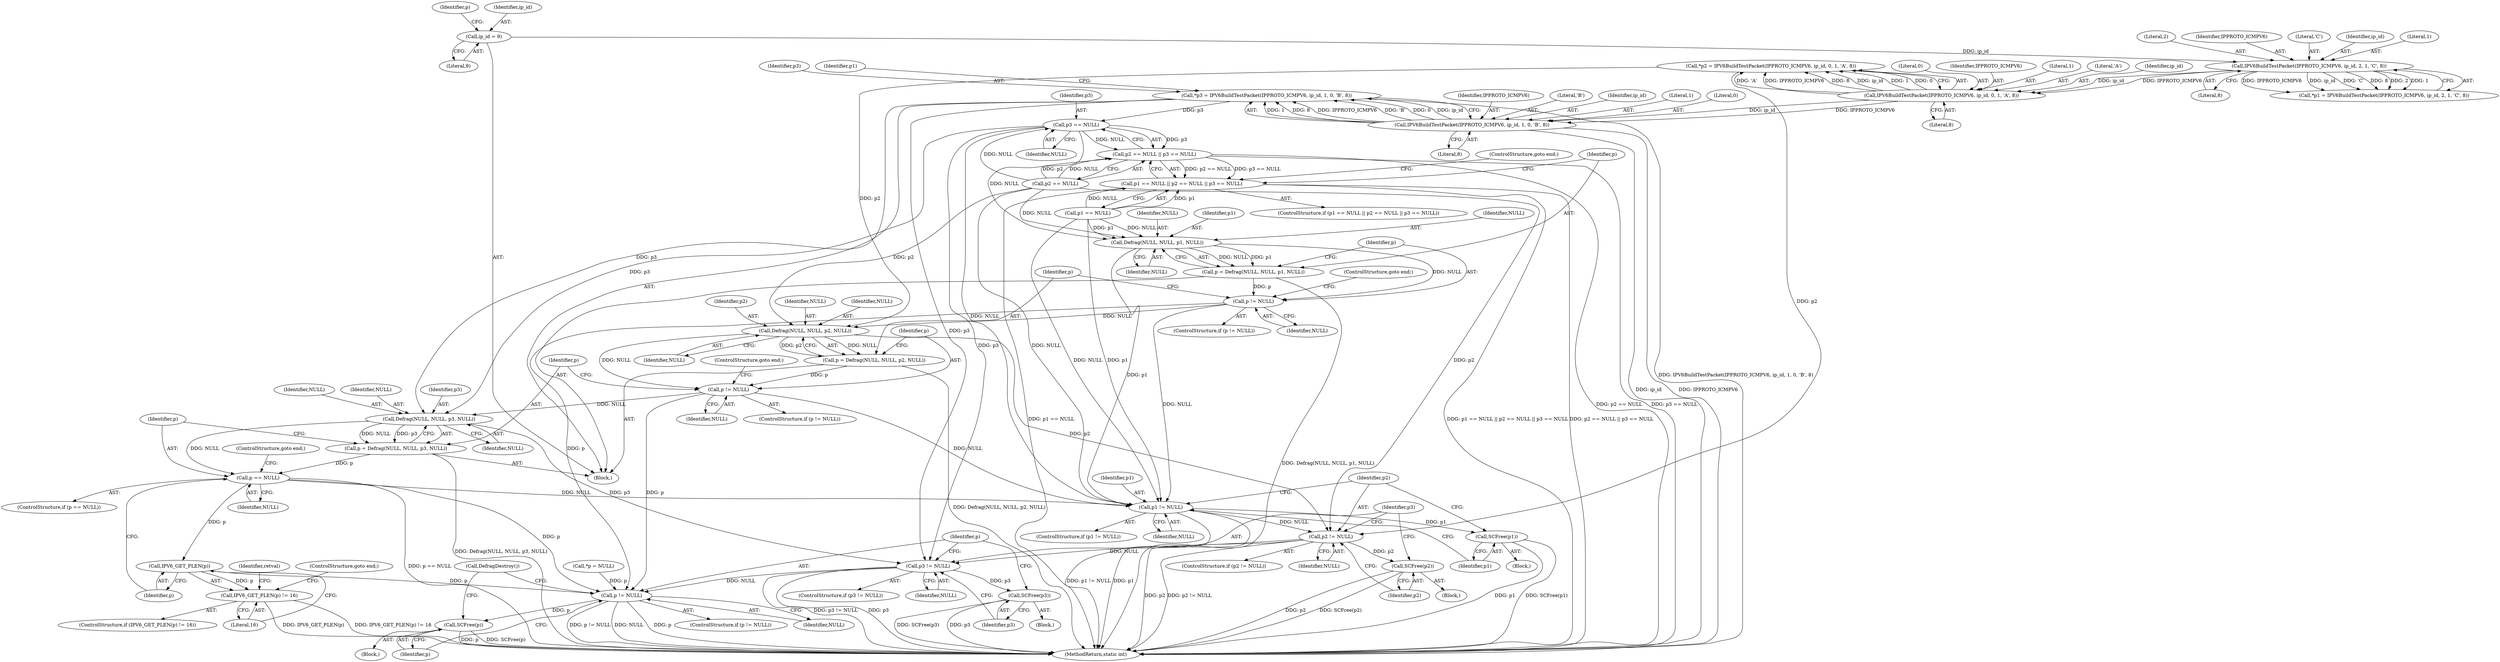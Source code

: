 digraph "0_suricata_4a04f814b15762eb446a5ead4d69d021512df6f8_6@pointer" {
"1000139" [label="(Call,*p3 = IPV6BuildTestPacket(IPPROTO_ICMPV6, ip_id, 1, 0, 'B', 8))"];
"1000141" [label="(Call,IPV6BuildTestPacket(IPPROTO_ICMPV6, ip_id, 1, 0, 'B', 8))"];
"1000131" [label="(Call,IPV6BuildTestPacket(IPPROTO_ICMPV6, ip_id, 0, 1, 'A', 8))"];
"1000121" [label="(Call,IPV6BuildTestPacket(IPPROTO_ICMPV6, ip_id, 2, 1, 'C', 8))"];
"1000110" [label="(Call,ip_id = 9)"];
"1000157" [label="(Call,p3 == NULL)"];
"1000153" [label="(Call,p2 == NULL || p3 == NULL)"];
"1000149" [label="(Call,p1 == NULL || p2 == NULL || p3 == NULL)"];
"1000164" [label="(Call,Defrag(NULL, NULL, p1, NULL))"];
"1000162" [label="(Call,p = Defrag(NULL, NULL, p1, NULL))"];
"1000170" [label="(Call,p != NULL)"];
"1000177" [label="(Call,Defrag(NULL, NULL, p2, NULL))"];
"1000175" [label="(Call,p = Defrag(NULL, NULL, p2, NULL))"];
"1000183" [label="(Call,p != NULL)"];
"1000190" [label="(Call,Defrag(NULL, NULL, p3, NULL))"];
"1000188" [label="(Call,p = Defrag(NULL, NULL, p3, NULL))"];
"1000196" [label="(Call,p == NULL)"];
"1000203" [label="(Call,IPV6_GET_PLEN(p))"];
"1000202" [label="(Call,IPV6_GET_PLEN(p) != 16)"];
"1000234" [label="(Call,p != NULL)"];
"1000238" [label="(Call,SCFree(p))"];
"1000213" [label="(Call,p1 != NULL)"];
"1000217" [label="(Call,SCFree(p1))"];
"1000220" [label="(Call,p2 != NULL)"];
"1000224" [label="(Call,SCFree(p2))"];
"1000227" [label="(Call,p3 != NULL)"];
"1000231" [label="(Call,SCFree(p3))"];
"1000227" [label="(Call,p3 != NULL)"];
"1000171" [label="(Identifier,p)"];
"1000141" [label="(Call,IPV6BuildTestPacket(IPPROTO_ICMPV6, ip_id, 1, 0, 'B', 8))"];
"1000162" [label="(Call,p = Defrag(NULL, NULL, p1, NULL))"];
"1000193" [label="(Identifier,p3)"];
"1000202" [label="(Call,IPV6_GET_PLEN(p) != 16)"];
"1000129" [label="(Call,*p2 = IPV6BuildTestPacket(IPPROTO_ICMPV6, ip_id, 0, 1, 'A', 8))"];
"1000184" [label="(Identifier,p)"];
"1000165" [label="(Identifier,NULL)"];
"1000233" [label="(ControlStructure,if (p != NULL))"];
"1000243" [label="(MethodReturn,static int)"];
"1000194" [label="(Identifier,NULL)"];
"1000157" [label="(Call,p3 == NULL)"];
"1000212" [label="(ControlStructure,if (p1 != NULL))"];
"1000218" [label="(Identifier,p1)"];
"1000223" [label="(Block,)"];
"1000139" [label="(Call,*p3 = IPV6BuildTestPacket(IPPROTO_ICMPV6, ip_id, 1, 0, 'B', 8))"];
"1000159" [label="(Identifier,NULL)"];
"1000188" [label="(Call,p = Defrag(NULL, NULL, p3, NULL))"];
"1000221" [label="(Identifier,p2)"];
"1000187" [label="(ControlStructure,goto end;)"];
"1000200" [label="(ControlStructure,goto end;)"];
"1000183" [label="(Call,p != NULL)"];
"1000225" [label="(Identifier,p2)"];
"1000140" [label="(Identifier,p3)"];
"1000154" [label="(Call,p2 == NULL)"];
"1000172" [label="(Identifier,NULL)"];
"1000215" [label="(Identifier,NULL)"];
"1000203" [label="(Call,IPV6_GET_PLEN(p))"];
"1000181" [label="(Identifier,NULL)"];
"1000168" [label="(Identifier,NULL)"];
"1000217" [label="(Call,SCFree(p1))"];
"1000174" [label="(ControlStructure,goto end;)"];
"1000204" [label="(Identifier,p)"];
"1000137" [label="(Literal,8)"];
"1000234" [label="(Call,p != NULL)"];
"1000124" [label="(Literal,2)"];
"1000214" [label="(Identifier,p1)"];
"1000176" [label="(Identifier,p)"];
"1000147" [label="(Literal,8)"];
"1000146" [label="(Literal,'B')"];
"1000198" [label="(Identifier,NULL)"];
"1000213" [label="(Call,p1 != NULL)"];
"1000122" [label="(Identifier,IPPROTO_ICMPV6)"];
"1000224" [label="(Call,SCFree(p2))"];
"1000127" [label="(Literal,8)"];
"1000175" [label="(Call,p = Defrag(NULL, NULL, p2, NULL))"];
"1000178" [label="(Identifier,NULL)"];
"1000228" [label="(Identifier,p3)"];
"1000170" [label="(Call,p != NULL)"];
"1000161" [label="(ControlStructure,goto end;)"];
"1000143" [label="(Identifier,ip_id)"];
"1000115" [label="(Identifier,p)"];
"1000166" [label="(Identifier,NULL)"];
"1000222" [label="(Identifier,NULL)"];
"1000134" [label="(Literal,0)"];
"1000169" [label="(ControlStructure,if (p != NULL))"];
"1000240" [label="(Call,DefragDestroy())"];
"1000236" [label="(Identifier,NULL)"];
"1000235" [label="(Identifier,p)"];
"1000196" [label="(Call,p == NULL)"];
"1000144" [label="(Literal,1)"];
"1000150" [label="(Call,p1 == NULL)"];
"1000151" [label="(Identifier,p1)"];
"1000126" [label="(Literal,'C')"];
"1000153" [label="(Call,p2 == NULL || p3 == NULL)"];
"1000219" [label="(ControlStructure,if (p2 != NULL))"];
"1000164" [label="(Call,Defrag(NULL, NULL, p1, NULL))"];
"1000229" [label="(Identifier,NULL)"];
"1000177" [label="(Call,Defrag(NULL, NULL, p2, NULL))"];
"1000192" [label="(Identifier,NULL)"];
"1000195" [label="(ControlStructure,if (p == NULL))"];
"1000231" [label="(Call,SCFree(p3))"];
"1000112" [label="(Literal,9)"];
"1000182" [label="(ControlStructure,if (p != NULL))"];
"1000131" [label="(Call,IPV6BuildTestPacket(IPPROTO_ICMPV6, ip_id, 0, 1, 'A', 8))"];
"1000132" [label="(Identifier,IPPROTO_ICMPV6)"];
"1000104" [label="(Block,)"];
"1000148" [label="(ControlStructure,if (p1 == NULL || p2 == NULL || p3 == NULL))"];
"1000123" [label="(Identifier,ip_id)"];
"1000179" [label="(Identifier,NULL)"];
"1000111" [label="(Identifier,ip_id)"];
"1000237" [label="(Block,)"];
"1000209" [label="(Identifier,retval)"];
"1000226" [label="(ControlStructure,if (p3 != NULL))"];
"1000145" [label="(Literal,0)"];
"1000142" [label="(Identifier,IPPROTO_ICMPV6)"];
"1000135" [label="(Literal,1)"];
"1000205" [label="(Literal,16)"];
"1000207" [label="(ControlStructure,goto end;)"];
"1000185" [label="(Identifier,NULL)"];
"1000238" [label="(Call,SCFree(p))"];
"1000149" [label="(Call,p1 == NULL || p2 == NULL || p3 == NULL)"];
"1000121" [label="(Call,IPV6BuildTestPacket(IPPROTO_ICMPV6, ip_id, 2, 1, 'C', 8))"];
"1000201" [label="(ControlStructure,if (IPV6_GET_PLEN(p) != 16))"];
"1000167" [label="(Identifier,p1)"];
"1000197" [label="(Identifier,p)"];
"1000180" [label="(Identifier,p2)"];
"1000189" [label="(Identifier,p)"];
"1000232" [label="(Identifier,p3)"];
"1000119" [label="(Call,*p1 = IPV6BuildTestPacket(IPPROTO_ICMPV6, ip_id, 2, 1, 'C', 8))"];
"1000216" [label="(Block,)"];
"1000125" [label="(Literal,1)"];
"1000114" [label="(Call,*p = NULL)"];
"1000163" [label="(Identifier,p)"];
"1000190" [label="(Call,Defrag(NULL, NULL, p3, NULL))"];
"1000136" [label="(Literal,'A')"];
"1000191" [label="(Identifier,NULL)"];
"1000133" [label="(Identifier,ip_id)"];
"1000158" [label="(Identifier,p3)"];
"1000220" [label="(Call,p2 != NULL)"];
"1000230" [label="(Block,)"];
"1000239" [label="(Identifier,p)"];
"1000110" [label="(Call,ip_id = 9)"];
"1000139" -> "1000104"  [label="AST: "];
"1000139" -> "1000141"  [label="CFG: "];
"1000140" -> "1000139"  [label="AST: "];
"1000141" -> "1000139"  [label="AST: "];
"1000151" -> "1000139"  [label="CFG: "];
"1000139" -> "1000243"  [label="DDG: IPV6BuildTestPacket(IPPROTO_ICMPV6, ip_id, 1, 0, 'B', 8)"];
"1000141" -> "1000139"  [label="DDG: 1"];
"1000141" -> "1000139"  [label="DDG: 8"];
"1000141" -> "1000139"  [label="DDG: IPPROTO_ICMPV6"];
"1000141" -> "1000139"  [label="DDG: 'B'"];
"1000141" -> "1000139"  [label="DDG: 0"];
"1000141" -> "1000139"  [label="DDG: ip_id"];
"1000139" -> "1000157"  [label="DDG: p3"];
"1000139" -> "1000190"  [label="DDG: p3"];
"1000139" -> "1000227"  [label="DDG: p3"];
"1000141" -> "1000147"  [label="CFG: "];
"1000142" -> "1000141"  [label="AST: "];
"1000143" -> "1000141"  [label="AST: "];
"1000144" -> "1000141"  [label="AST: "];
"1000145" -> "1000141"  [label="AST: "];
"1000146" -> "1000141"  [label="AST: "];
"1000147" -> "1000141"  [label="AST: "];
"1000141" -> "1000243"  [label="DDG: IPPROTO_ICMPV6"];
"1000141" -> "1000243"  [label="DDG: ip_id"];
"1000131" -> "1000141"  [label="DDG: IPPROTO_ICMPV6"];
"1000131" -> "1000141"  [label="DDG: ip_id"];
"1000131" -> "1000129"  [label="AST: "];
"1000131" -> "1000137"  [label="CFG: "];
"1000132" -> "1000131"  [label="AST: "];
"1000133" -> "1000131"  [label="AST: "];
"1000134" -> "1000131"  [label="AST: "];
"1000135" -> "1000131"  [label="AST: "];
"1000136" -> "1000131"  [label="AST: "];
"1000137" -> "1000131"  [label="AST: "];
"1000129" -> "1000131"  [label="CFG: "];
"1000131" -> "1000129"  [label="DDG: 'A'"];
"1000131" -> "1000129"  [label="DDG: IPPROTO_ICMPV6"];
"1000131" -> "1000129"  [label="DDG: 8"];
"1000131" -> "1000129"  [label="DDG: ip_id"];
"1000131" -> "1000129"  [label="DDG: 1"];
"1000131" -> "1000129"  [label="DDG: 0"];
"1000121" -> "1000131"  [label="DDG: IPPROTO_ICMPV6"];
"1000121" -> "1000131"  [label="DDG: ip_id"];
"1000121" -> "1000119"  [label="AST: "];
"1000121" -> "1000127"  [label="CFG: "];
"1000122" -> "1000121"  [label="AST: "];
"1000123" -> "1000121"  [label="AST: "];
"1000124" -> "1000121"  [label="AST: "];
"1000125" -> "1000121"  [label="AST: "];
"1000126" -> "1000121"  [label="AST: "];
"1000127" -> "1000121"  [label="AST: "];
"1000119" -> "1000121"  [label="CFG: "];
"1000121" -> "1000119"  [label="DDG: IPPROTO_ICMPV6"];
"1000121" -> "1000119"  [label="DDG: ip_id"];
"1000121" -> "1000119"  [label="DDG: 'C'"];
"1000121" -> "1000119"  [label="DDG: 8"];
"1000121" -> "1000119"  [label="DDG: 2"];
"1000121" -> "1000119"  [label="DDG: 1"];
"1000110" -> "1000121"  [label="DDG: ip_id"];
"1000110" -> "1000104"  [label="AST: "];
"1000110" -> "1000112"  [label="CFG: "];
"1000111" -> "1000110"  [label="AST: "];
"1000112" -> "1000110"  [label="AST: "];
"1000115" -> "1000110"  [label="CFG: "];
"1000157" -> "1000153"  [label="AST: "];
"1000157" -> "1000159"  [label="CFG: "];
"1000158" -> "1000157"  [label="AST: "];
"1000159" -> "1000157"  [label="AST: "];
"1000153" -> "1000157"  [label="CFG: "];
"1000157" -> "1000153"  [label="DDG: p3"];
"1000157" -> "1000153"  [label="DDG: NULL"];
"1000154" -> "1000157"  [label="DDG: NULL"];
"1000157" -> "1000164"  [label="DDG: NULL"];
"1000157" -> "1000190"  [label="DDG: p3"];
"1000157" -> "1000213"  [label="DDG: NULL"];
"1000157" -> "1000227"  [label="DDG: p3"];
"1000153" -> "1000149"  [label="AST: "];
"1000153" -> "1000154"  [label="CFG: "];
"1000154" -> "1000153"  [label="AST: "];
"1000149" -> "1000153"  [label="CFG: "];
"1000153" -> "1000243"  [label="DDG: p3 == NULL"];
"1000153" -> "1000243"  [label="DDG: p2 == NULL"];
"1000153" -> "1000149"  [label="DDG: p2 == NULL"];
"1000153" -> "1000149"  [label="DDG: p3 == NULL"];
"1000154" -> "1000153"  [label="DDG: p2"];
"1000154" -> "1000153"  [label="DDG: NULL"];
"1000149" -> "1000148"  [label="AST: "];
"1000149" -> "1000150"  [label="CFG: "];
"1000150" -> "1000149"  [label="AST: "];
"1000161" -> "1000149"  [label="CFG: "];
"1000163" -> "1000149"  [label="CFG: "];
"1000149" -> "1000243"  [label="DDG: p2 == NULL || p3 == NULL"];
"1000149" -> "1000243"  [label="DDG: p1 == NULL || p2 == NULL || p3 == NULL"];
"1000149" -> "1000243"  [label="DDG: p1 == NULL"];
"1000150" -> "1000149"  [label="DDG: p1"];
"1000150" -> "1000149"  [label="DDG: NULL"];
"1000164" -> "1000162"  [label="AST: "];
"1000164" -> "1000168"  [label="CFG: "];
"1000165" -> "1000164"  [label="AST: "];
"1000166" -> "1000164"  [label="AST: "];
"1000167" -> "1000164"  [label="AST: "];
"1000168" -> "1000164"  [label="AST: "];
"1000162" -> "1000164"  [label="CFG: "];
"1000164" -> "1000162"  [label="DDG: NULL"];
"1000164" -> "1000162"  [label="DDG: p1"];
"1000150" -> "1000164"  [label="DDG: NULL"];
"1000150" -> "1000164"  [label="DDG: p1"];
"1000154" -> "1000164"  [label="DDG: NULL"];
"1000164" -> "1000170"  [label="DDG: NULL"];
"1000164" -> "1000213"  [label="DDG: p1"];
"1000162" -> "1000104"  [label="AST: "];
"1000163" -> "1000162"  [label="AST: "];
"1000171" -> "1000162"  [label="CFG: "];
"1000162" -> "1000243"  [label="DDG: Defrag(NULL, NULL, p1, NULL)"];
"1000162" -> "1000170"  [label="DDG: p"];
"1000170" -> "1000169"  [label="AST: "];
"1000170" -> "1000172"  [label="CFG: "];
"1000171" -> "1000170"  [label="AST: "];
"1000172" -> "1000170"  [label="AST: "];
"1000174" -> "1000170"  [label="CFG: "];
"1000176" -> "1000170"  [label="CFG: "];
"1000170" -> "1000177"  [label="DDG: NULL"];
"1000170" -> "1000213"  [label="DDG: NULL"];
"1000170" -> "1000234"  [label="DDG: p"];
"1000177" -> "1000175"  [label="AST: "];
"1000177" -> "1000181"  [label="CFG: "];
"1000178" -> "1000177"  [label="AST: "];
"1000179" -> "1000177"  [label="AST: "];
"1000180" -> "1000177"  [label="AST: "];
"1000181" -> "1000177"  [label="AST: "];
"1000175" -> "1000177"  [label="CFG: "];
"1000177" -> "1000175"  [label="DDG: NULL"];
"1000177" -> "1000175"  [label="DDG: p2"];
"1000129" -> "1000177"  [label="DDG: p2"];
"1000154" -> "1000177"  [label="DDG: p2"];
"1000177" -> "1000183"  [label="DDG: NULL"];
"1000177" -> "1000220"  [label="DDG: p2"];
"1000175" -> "1000104"  [label="AST: "];
"1000176" -> "1000175"  [label="AST: "];
"1000184" -> "1000175"  [label="CFG: "];
"1000175" -> "1000243"  [label="DDG: Defrag(NULL, NULL, p2, NULL)"];
"1000175" -> "1000183"  [label="DDG: p"];
"1000183" -> "1000182"  [label="AST: "];
"1000183" -> "1000185"  [label="CFG: "];
"1000184" -> "1000183"  [label="AST: "];
"1000185" -> "1000183"  [label="AST: "];
"1000187" -> "1000183"  [label="CFG: "];
"1000189" -> "1000183"  [label="CFG: "];
"1000183" -> "1000190"  [label="DDG: NULL"];
"1000183" -> "1000213"  [label="DDG: NULL"];
"1000183" -> "1000234"  [label="DDG: p"];
"1000190" -> "1000188"  [label="AST: "];
"1000190" -> "1000194"  [label="CFG: "];
"1000191" -> "1000190"  [label="AST: "];
"1000192" -> "1000190"  [label="AST: "];
"1000193" -> "1000190"  [label="AST: "];
"1000194" -> "1000190"  [label="AST: "];
"1000188" -> "1000190"  [label="CFG: "];
"1000190" -> "1000188"  [label="DDG: NULL"];
"1000190" -> "1000188"  [label="DDG: p3"];
"1000190" -> "1000196"  [label="DDG: NULL"];
"1000190" -> "1000227"  [label="DDG: p3"];
"1000188" -> "1000104"  [label="AST: "];
"1000189" -> "1000188"  [label="AST: "];
"1000197" -> "1000188"  [label="CFG: "];
"1000188" -> "1000243"  [label="DDG: Defrag(NULL, NULL, p3, NULL)"];
"1000188" -> "1000196"  [label="DDG: p"];
"1000196" -> "1000195"  [label="AST: "];
"1000196" -> "1000198"  [label="CFG: "];
"1000197" -> "1000196"  [label="AST: "];
"1000198" -> "1000196"  [label="AST: "];
"1000200" -> "1000196"  [label="CFG: "];
"1000204" -> "1000196"  [label="CFG: "];
"1000196" -> "1000243"  [label="DDG: p == NULL"];
"1000196" -> "1000203"  [label="DDG: p"];
"1000196" -> "1000213"  [label="DDG: NULL"];
"1000196" -> "1000234"  [label="DDG: p"];
"1000203" -> "1000202"  [label="AST: "];
"1000203" -> "1000204"  [label="CFG: "];
"1000204" -> "1000203"  [label="AST: "];
"1000205" -> "1000203"  [label="CFG: "];
"1000203" -> "1000202"  [label="DDG: p"];
"1000203" -> "1000234"  [label="DDG: p"];
"1000202" -> "1000201"  [label="AST: "];
"1000202" -> "1000205"  [label="CFG: "];
"1000205" -> "1000202"  [label="AST: "];
"1000207" -> "1000202"  [label="CFG: "];
"1000209" -> "1000202"  [label="CFG: "];
"1000202" -> "1000243"  [label="DDG: IPV6_GET_PLEN(p)"];
"1000202" -> "1000243"  [label="DDG: IPV6_GET_PLEN(p) != 16"];
"1000234" -> "1000233"  [label="AST: "];
"1000234" -> "1000236"  [label="CFG: "];
"1000235" -> "1000234"  [label="AST: "];
"1000236" -> "1000234"  [label="AST: "];
"1000239" -> "1000234"  [label="CFG: "];
"1000240" -> "1000234"  [label="CFG: "];
"1000234" -> "1000243"  [label="DDG: NULL"];
"1000234" -> "1000243"  [label="DDG: p"];
"1000234" -> "1000243"  [label="DDG: p != NULL"];
"1000114" -> "1000234"  [label="DDG: p"];
"1000227" -> "1000234"  [label="DDG: NULL"];
"1000234" -> "1000238"  [label="DDG: p"];
"1000238" -> "1000237"  [label="AST: "];
"1000238" -> "1000239"  [label="CFG: "];
"1000239" -> "1000238"  [label="AST: "];
"1000240" -> "1000238"  [label="CFG: "];
"1000238" -> "1000243"  [label="DDG: p"];
"1000238" -> "1000243"  [label="DDG: SCFree(p)"];
"1000213" -> "1000212"  [label="AST: "];
"1000213" -> "1000215"  [label="CFG: "];
"1000214" -> "1000213"  [label="AST: "];
"1000215" -> "1000213"  [label="AST: "];
"1000218" -> "1000213"  [label="CFG: "];
"1000221" -> "1000213"  [label="CFG: "];
"1000213" -> "1000243"  [label="DDG: p1"];
"1000213" -> "1000243"  [label="DDG: p1 != NULL"];
"1000150" -> "1000213"  [label="DDG: p1"];
"1000150" -> "1000213"  [label="DDG: NULL"];
"1000154" -> "1000213"  [label="DDG: NULL"];
"1000213" -> "1000217"  [label="DDG: p1"];
"1000213" -> "1000220"  [label="DDG: NULL"];
"1000217" -> "1000216"  [label="AST: "];
"1000217" -> "1000218"  [label="CFG: "];
"1000218" -> "1000217"  [label="AST: "];
"1000221" -> "1000217"  [label="CFG: "];
"1000217" -> "1000243"  [label="DDG: SCFree(p1)"];
"1000217" -> "1000243"  [label="DDG: p1"];
"1000220" -> "1000219"  [label="AST: "];
"1000220" -> "1000222"  [label="CFG: "];
"1000221" -> "1000220"  [label="AST: "];
"1000222" -> "1000220"  [label="AST: "];
"1000225" -> "1000220"  [label="CFG: "];
"1000228" -> "1000220"  [label="CFG: "];
"1000220" -> "1000243"  [label="DDG: p2"];
"1000220" -> "1000243"  [label="DDG: p2 != NULL"];
"1000129" -> "1000220"  [label="DDG: p2"];
"1000154" -> "1000220"  [label="DDG: p2"];
"1000220" -> "1000224"  [label="DDG: p2"];
"1000220" -> "1000227"  [label="DDG: NULL"];
"1000224" -> "1000223"  [label="AST: "];
"1000224" -> "1000225"  [label="CFG: "];
"1000225" -> "1000224"  [label="AST: "];
"1000228" -> "1000224"  [label="CFG: "];
"1000224" -> "1000243"  [label="DDG: p2"];
"1000224" -> "1000243"  [label="DDG: SCFree(p2)"];
"1000227" -> "1000226"  [label="AST: "];
"1000227" -> "1000229"  [label="CFG: "];
"1000228" -> "1000227"  [label="AST: "];
"1000229" -> "1000227"  [label="AST: "];
"1000232" -> "1000227"  [label="CFG: "];
"1000235" -> "1000227"  [label="CFG: "];
"1000227" -> "1000243"  [label="DDG: p3 != NULL"];
"1000227" -> "1000243"  [label="DDG: p3"];
"1000227" -> "1000231"  [label="DDG: p3"];
"1000231" -> "1000230"  [label="AST: "];
"1000231" -> "1000232"  [label="CFG: "];
"1000232" -> "1000231"  [label="AST: "];
"1000235" -> "1000231"  [label="CFG: "];
"1000231" -> "1000243"  [label="DDG: SCFree(p3)"];
"1000231" -> "1000243"  [label="DDG: p3"];
}
